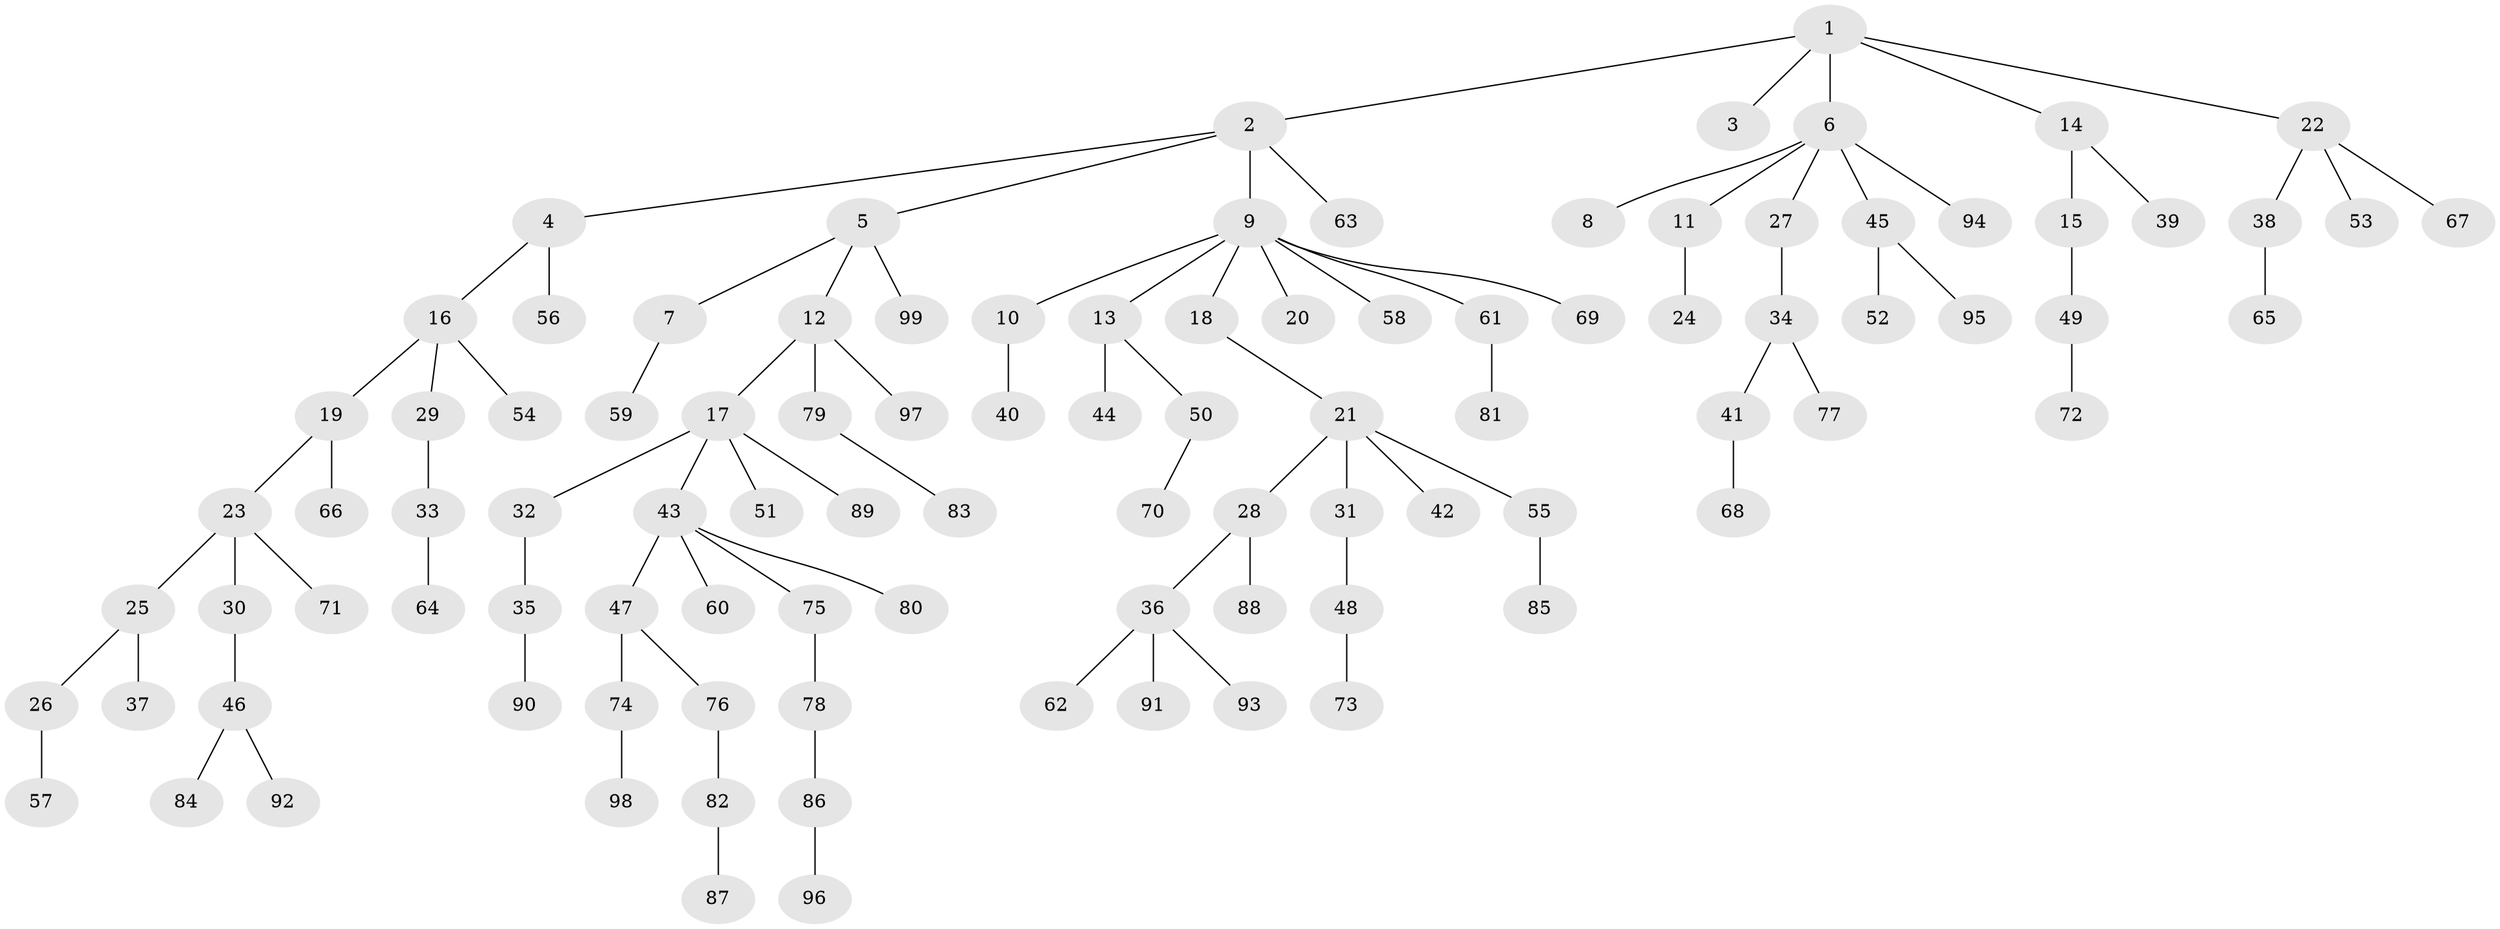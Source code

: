 // Generated by graph-tools (version 1.1) at 2025/53/03/09/25 04:53:24]
// undirected, 99 vertices, 98 edges
graph export_dot {
graph [start="1"]
  node [color=gray90,style=filled];
  1;
  2;
  3;
  4;
  5;
  6;
  7;
  8;
  9;
  10;
  11;
  12;
  13;
  14;
  15;
  16;
  17;
  18;
  19;
  20;
  21;
  22;
  23;
  24;
  25;
  26;
  27;
  28;
  29;
  30;
  31;
  32;
  33;
  34;
  35;
  36;
  37;
  38;
  39;
  40;
  41;
  42;
  43;
  44;
  45;
  46;
  47;
  48;
  49;
  50;
  51;
  52;
  53;
  54;
  55;
  56;
  57;
  58;
  59;
  60;
  61;
  62;
  63;
  64;
  65;
  66;
  67;
  68;
  69;
  70;
  71;
  72;
  73;
  74;
  75;
  76;
  77;
  78;
  79;
  80;
  81;
  82;
  83;
  84;
  85;
  86;
  87;
  88;
  89;
  90;
  91;
  92;
  93;
  94;
  95;
  96;
  97;
  98;
  99;
  1 -- 2;
  1 -- 3;
  1 -- 6;
  1 -- 14;
  1 -- 22;
  2 -- 4;
  2 -- 5;
  2 -- 9;
  2 -- 63;
  4 -- 16;
  4 -- 56;
  5 -- 7;
  5 -- 12;
  5 -- 99;
  6 -- 8;
  6 -- 11;
  6 -- 27;
  6 -- 45;
  6 -- 94;
  7 -- 59;
  9 -- 10;
  9 -- 13;
  9 -- 18;
  9 -- 20;
  9 -- 58;
  9 -- 61;
  9 -- 69;
  10 -- 40;
  11 -- 24;
  12 -- 17;
  12 -- 79;
  12 -- 97;
  13 -- 44;
  13 -- 50;
  14 -- 15;
  14 -- 39;
  15 -- 49;
  16 -- 19;
  16 -- 29;
  16 -- 54;
  17 -- 32;
  17 -- 43;
  17 -- 51;
  17 -- 89;
  18 -- 21;
  19 -- 23;
  19 -- 66;
  21 -- 28;
  21 -- 31;
  21 -- 42;
  21 -- 55;
  22 -- 38;
  22 -- 53;
  22 -- 67;
  23 -- 25;
  23 -- 30;
  23 -- 71;
  25 -- 26;
  25 -- 37;
  26 -- 57;
  27 -- 34;
  28 -- 36;
  28 -- 88;
  29 -- 33;
  30 -- 46;
  31 -- 48;
  32 -- 35;
  33 -- 64;
  34 -- 41;
  34 -- 77;
  35 -- 90;
  36 -- 62;
  36 -- 91;
  36 -- 93;
  38 -- 65;
  41 -- 68;
  43 -- 47;
  43 -- 60;
  43 -- 75;
  43 -- 80;
  45 -- 52;
  45 -- 95;
  46 -- 84;
  46 -- 92;
  47 -- 74;
  47 -- 76;
  48 -- 73;
  49 -- 72;
  50 -- 70;
  55 -- 85;
  61 -- 81;
  74 -- 98;
  75 -- 78;
  76 -- 82;
  78 -- 86;
  79 -- 83;
  82 -- 87;
  86 -- 96;
}
